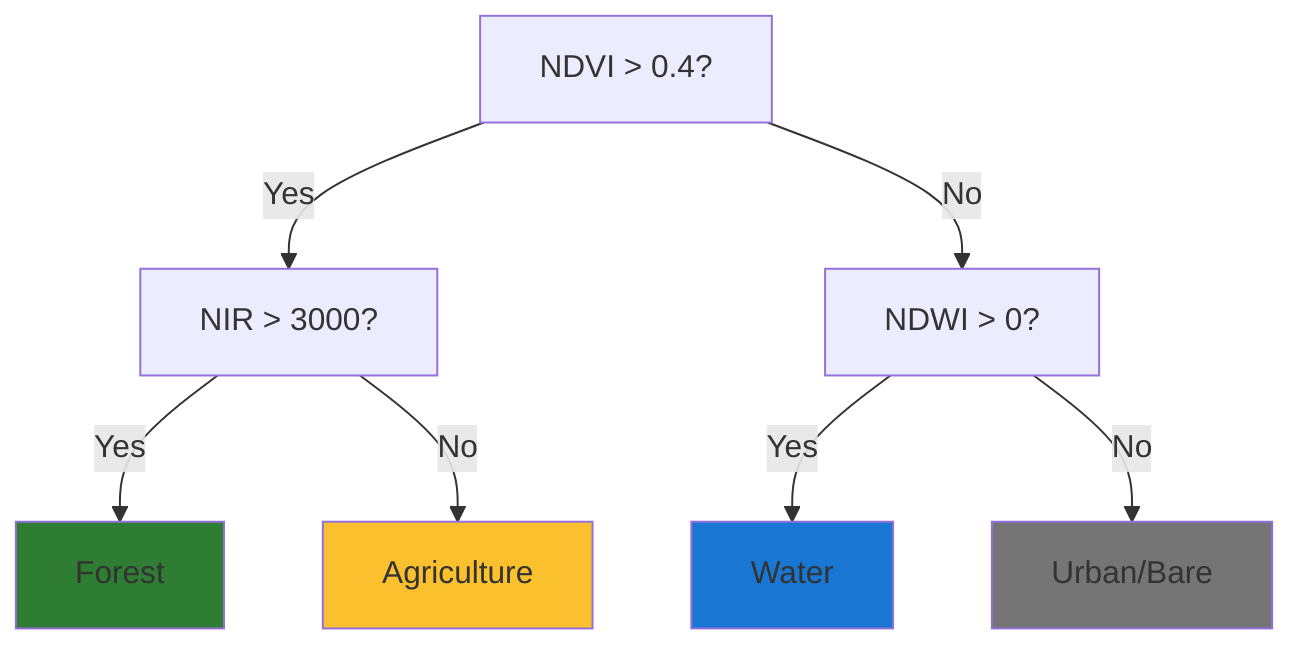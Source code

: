 flowchart TD
    A[NDVI > 0.4?] -->|Yes| B[NIR > 3000?]
    A -->|No| C[NDWI > 0?]
    B -->|Yes| D[Forest]
    B -->|No| E[Agriculture]
    C -->|Yes| F[Water]
    C -->|No| G[Urban/Bare]
    style D fill:#2E7D32
    style E fill:#FBC02D
    style F fill:#1976D2
    style G fill:#757575